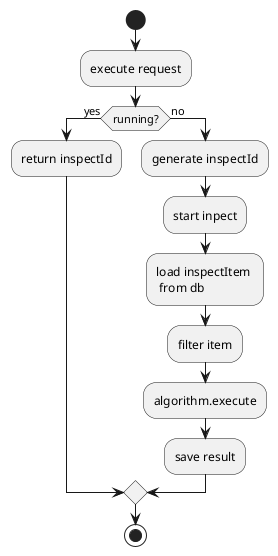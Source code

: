 @startuml

start

:execute request;

if (running?)  then (yes)
    :return inspectId;

else (no)
    :generate inspectId;

    :start inpect;

    :load inspectItem \n from db;

    :filter item;

    :algorithm.execute;

    :save result;

endif

stop

'(*)  --> "check input"
'If "input is verbose" then
'--> [Yes] "turn on verbosity"
'--> "run command"
'else
'--> "run command"
'Endif
'-->(*)
@enduml